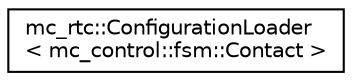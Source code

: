 digraph "Graphical Class Hierarchy"
{
 // INTERACTIVE_SVG=YES
  edge [fontname="Helvetica",fontsize="10",labelfontname="Helvetica",labelfontsize="10"];
  node [fontname="Helvetica",fontsize="10",shape=record];
  rankdir="LR";
  Node0 [label="mc_rtc::ConfigurationLoader\l\< mc_control::fsm::Contact \>",height=0.2,width=0.4,color="black", fillcolor="white", style="filled",URL="$structmc__rtc_1_1ConfigurationLoader_3_01mc__control_1_1fsm_1_1Contact_01_4.html"];
}
